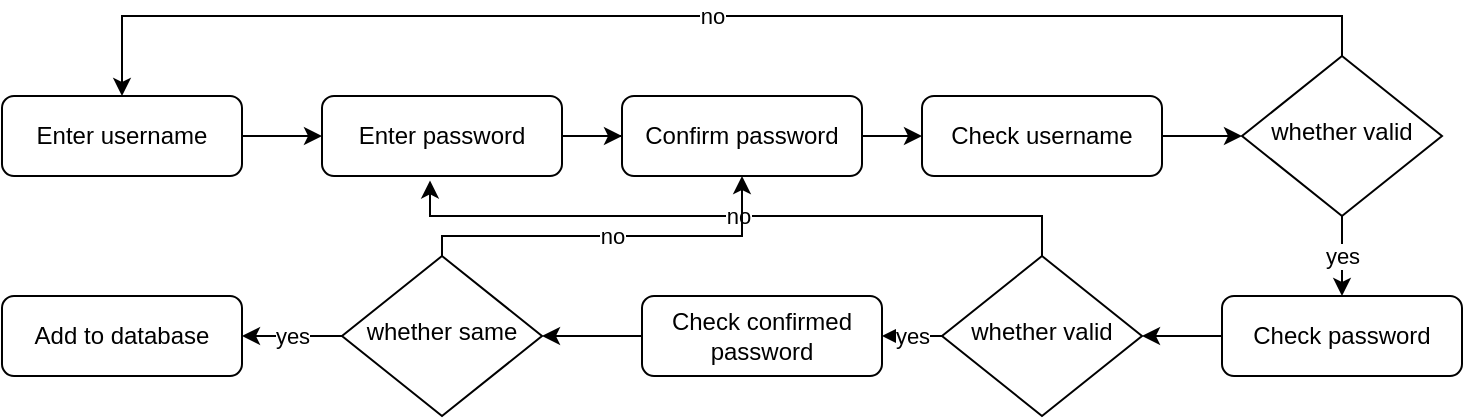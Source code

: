 <mxfile version="14.6.4" type="github">
  <diagram id="C5RBs43oDa-KdzZeNtuy" name="Page-1">
    <mxGraphModel dx="1038" dy="524" grid="1" gridSize="10" guides="1" tooltips="1" connect="1" arrows="1" fold="1" page="1" pageScale="1" pageWidth="827" pageHeight="1169" math="0" shadow="0">
      <root>
        <mxCell id="WIyWlLk6GJQsqaUBKTNV-0" />
        <mxCell id="WIyWlLk6GJQsqaUBKTNV-1" parent="WIyWlLk6GJQsqaUBKTNV-0" />
        <mxCell id="_i0vEQZqMpJxU1If-YCk-2" style="edgeStyle=orthogonalEdgeStyle;rounded=0;orthogonalLoop=1;jettySize=auto;html=1;entryX=0;entryY=0.5;entryDx=0;entryDy=0;startArrow=none;" edge="1" parent="WIyWlLk6GJQsqaUBKTNV-1" source="_i0vEQZqMpJxU1If-YCk-12" target="_i0vEQZqMpJxU1If-YCk-1">
          <mxGeometry relative="1" as="geometry" />
        </mxCell>
        <mxCell id="_i0vEQZqMpJxU1If-YCk-14" style="edgeStyle=orthogonalEdgeStyle;rounded=0;orthogonalLoop=1;jettySize=auto;html=1;entryX=0;entryY=0.5;entryDx=0;entryDy=0;" edge="1" parent="WIyWlLk6GJQsqaUBKTNV-1" source="WIyWlLk6GJQsqaUBKTNV-3" target="_i0vEQZqMpJxU1If-YCk-12">
          <mxGeometry relative="1" as="geometry" />
        </mxCell>
        <mxCell id="WIyWlLk6GJQsqaUBKTNV-3" value="Enter password" style="rounded=1;whiteSpace=wrap;html=1;fontSize=12;glass=0;strokeWidth=1;shadow=0;" parent="WIyWlLk6GJQsqaUBKTNV-1" vertex="1">
          <mxGeometry x="160" y="280" width="120" height="40" as="geometry" />
        </mxCell>
        <mxCell id="dkf_GmvqIqEeCcAZEyEm-6" value="no" style="edgeStyle=orthogonalEdgeStyle;rounded=0;orthogonalLoop=1;jettySize=auto;html=1;entryX=0.5;entryY=0;entryDx=0;entryDy=0;" parent="WIyWlLk6GJQsqaUBKTNV-1" source="WIyWlLk6GJQsqaUBKTNV-6" target="_i0vEQZqMpJxU1If-YCk-8" edge="1">
          <mxGeometry relative="1" as="geometry">
            <Array as="points">
              <mxPoint x="670" y="240" />
              <mxPoint x="60" y="240" />
            </Array>
          </mxGeometry>
        </mxCell>
        <mxCell id="dkf_GmvqIqEeCcAZEyEm-7" value="yes" style="edgeStyle=orthogonalEdgeStyle;rounded=0;orthogonalLoop=1;jettySize=auto;html=1;entryX=0.5;entryY=0;entryDx=0;entryDy=0;" parent="WIyWlLk6GJQsqaUBKTNV-1" source="WIyWlLk6GJQsqaUBKTNV-6" target="dkf_GmvqIqEeCcAZEyEm-8" edge="1">
          <mxGeometry relative="1" as="geometry">
            <mxPoint x="220" y="280" as="targetPoint" />
            <Array as="points" />
          </mxGeometry>
        </mxCell>
        <mxCell id="WIyWlLk6GJQsqaUBKTNV-6" value="whether valid" style="rhombus;whiteSpace=wrap;html=1;shadow=0;fontFamily=Helvetica;fontSize=12;align=center;strokeWidth=1;spacing=6;spacingTop=-4;" parent="WIyWlLk6GJQsqaUBKTNV-1" vertex="1">
          <mxGeometry x="620" y="260" width="100" height="80" as="geometry" />
        </mxCell>
        <mxCell id="_i0vEQZqMpJxU1If-YCk-5" style="edgeStyle=orthogonalEdgeStyle;rounded=0;orthogonalLoop=1;jettySize=auto;html=1;" edge="1" parent="WIyWlLk6GJQsqaUBKTNV-1" source="dkf_GmvqIqEeCcAZEyEm-8" target="_i0vEQZqMpJxU1If-YCk-4">
          <mxGeometry relative="1" as="geometry" />
        </mxCell>
        <mxCell id="dkf_GmvqIqEeCcAZEyEm-8" value="Check password" style="rounded=1;whiteSpace=wrap;html=1;fontSize=12;glass=0;strokeWidth=1;shadow=0;" parent="WIyWlLk6GJQsqaUBKTNV-1" vertex="1">
          <mxGeometry x="610" y="380" width="120" height="40" as="geometry" />
        </mxCell>
        <mxCell id="dkf_GmvqIqEeCcAZEyEm-9" value="Add to database" style="rounded=1;whiteSpace=wrap;html=1;fontSize=12;glass=0;strokeWidth=1;shadow=0;" parent="WIyWlLk6GJQsqaUBKTNV-1" vertex="1">
          <mxGeometry y="380" width="120" height="40" as="geometry" />
        </mxCell>
        <mxCell id="_i0vEQZqMpJxU1If-YCk-3" style="edgeStyle=orthogonalEdgeStyle;rounded=0;orthogonalLoop=1;jettySize=auto;html=1;" edge="1" parent="WIyWlLk6GJQsqaUBKTNV-1" source="_i0vEQZqMpJxU1If-YCk-1" target="WIyWlLk6GJQsqaUBKTNV-6">
          <mxGeometry relative="1" as="geometry" />
        </mxCell>
        <mxCell id="_i0vEQZqMpJxU1If-YCk-1" value="Check username" style="rounded=1;whiteSpace=wrap;html=1;fontSize=12;glass=0;strokeWidth=1;shadow=0;" vertex="1" parent="WIyWlLk6GJQsqaUBKTNV-1">
          <mxGeometry x="460" y="280" width="120" height="40" as="geometry" />
        </mxCell>
        <mxCell id="_i0vEQZqMpJxU1If-YCk-6" value="yes" style="edgeStyle=orthogonalEdgeStyle;rounded=0;orthogonalLoop=1;jettySize=auto;html=1;entryX=1;entryY=0.5;entryDx=0;entryDy=0;" edge="1" parent="WIyWlLk6GJQsqaUBKTNV-1" source="_i0vEQZqMpJxU1If-YCk-4" target="_i0vEQZqMpJxU1If-YCk-16">
          <mxGeometry relative="1" as="geometry">
            <mxPoint x="280" y="430" as="targetPoint" />
            <Array as="points" />
          </mxGeometry>
        </mxCell>
        <mxCell id="_i0vEQZqMpJxU1If-YCk-9" value="no" style="edgeStyle=orthogonalEdgeStyle;rounded=0;orthogonalLoop=1;jettySize=auto;html=1;entryX=0.45;entryY=1.055;entryDx=0;entryDy=0;entryPerimeter=0;exitX=0.5;exitY=0;exitDx=0;exitDy=0;" edge="1" parent="WIyWlLk6GJQsqaUBKTNV-1" source="_i0vEQZqMpJxU1If-YCk-4" target="WIyWlLk6GJQsqaUBKTNV-3">
          <mxGeometry relative="1" as="geometry">
            <Array as="points">
              <mxPoint x="520" y="340" />
              <mxPoint x="214" y="340" />
            </Array>
          </mxGeometry>
        </mxCell>
        <mxCell id="_i0vEQZqMpJxU1If-YCk-4" value="whether valid" style="rhombus;whiteSpace=wrap;html=1;shadow=0;fontFamily=Helvetica;fontSize=12;align=center;strokeWidth=1;spacing=6;spacingTop=-4;" vertex="1" parent="WIyWlLk6GJQsqaUBKTNV-1">
          <mxGeometry x="470" y="360" width="100" height="80" as="geometry" />
        </mxCell>
        <mxCell id="_i0vEQZqMpJxU1If-YCk-10" style="edgeStyle=orthogonalEdgeStyle;rounded=0;orthogonalLoop=1;jettySize=auto;html=1;" edge="1" parent="WIyWlLk6GJQsqaUBKTNV-1" source="_i0vEQZqMpJxU1If-YCk-8" target="WIyWlLk6GJQsqaUBKTNV-3">
          <mxGeometry relative="1" as="geometry" />
        </mxCell>
        <mxCell id="_i0vEQZqMpJxU1If-YCk-8" value="Enter username" style="rounded=1;whiteSpace=wrap;html=1;fontSize=12;glass=0;strokeWidth=1;shadow=0;" vertex="1" parent="WIyWlLk6GJQsqaUBKTNV-1">
          <mxGeometry y="280" width="120" height="40" as="geometry" />
        </mxCell>
        <mxCell id="_i0vEQZqMpJxU1If-YCk-12" value="Confirm password" style="rounded=1;whiteSpace=wrap;html=1;fontSize=12;glass=0;strokeWidth=1;shadow=0;" vertex="1" parent="WIyWlLk6GJQsqaUBKTNV-1">
          <mxGeometry x="310" y="280" width="120" height="40" as="geometry" />
        </mxCell>
        <mxCell id="_i0vEQZqMpJxU1If-YCk-13" value="" style="edgeStyle=orthogonalEdgeStyle;rounded=0;orthogonalLoop=1;jettySize=auto;html=1;entryX=0;entryY=0.5;entryDx=0;entryDy=0;endArrow=none;" edge="1" parent="WIyWlLk6GJQsqaUBKTNV-1" source="WIyWlLk6GJQsqaUBKTNV-3" target="_i0vEQZqMpJxU1If-YCk-12">
          <mxGeometry relative="1" as="geometry">
            <mxPoint x="280" y="300" as="sourcePoint" />
            <mxPoint x="414" y="300" as="targetPoint" />
          </mxGeometry>
        </mxCell>
        <mxCell id="_i0vEQZqMpJxU1If-YCk-18" style="edgeStyle=orthogonalEdgeStyle;rounded=0;orthogonalLoop=1;jettySize=auto;html=1;" edge="1" parent="WIyWlLk6GJQsqaUBKTNV-1" source="_i0vEQZqMpJxU1If-YCk-16" target="_i0vEQZqMpJxU1If-YCk-17">
          <mxGeometry relative="1" as="geometry" />
        </mxCell>
        <mxCell id="_i0vEQZqMpJxU1If-YCk-16" value="Check confirmed password" style="rounded=1;whiteSpace=wrap;html=1;fontSize=12;glass=0;strokeWidth=1;shadow=0;" vertex="1" parent="WIyWlLk6GJQsqaUBKTNV-1">
          <mxGeometry x="320" y="380" width="120" height="40" as="geometry" />
        </mxCell>
        <mxCell id="_i0vEQZqMpJxU1If-YCk-19" value="yes" style="edgeStyle=orthogonalEdgeStyle;rounded=0;orthogonalLoop=1;jettySize=auto;html=1;" edge="1" parent="WIyWlLk6GJQsqaUBKTNV-1" source="_i0vEQZqMpJxU1If-YCk-17" target="dkf_GmvqIqEeCcAZEyEm-9">
          <mxGeometry relative="1" as="geometry" />
        </mxCell>
        <mxCell id="_i0vEQZqMpJxU1If-YCk-20" value="no" style="edgeStyle=orthogonalEdgeStyle;rounded=0;orthogonalLoop=1;jettySize=auto;html=1;entryX=0.5;entryY=1;entryDx=0;entryDy=0;" edge="1" parent="WIyWlLk6GJQsqaUBKTNV-1" source="_i0vEQZqMpJxU1If-YCk-17" target="_i0vEQZqMpJxU1If-YCk-12">
          <mxGeometry relative="1" as="geometry">
            <Array as="points">
              <mxPoint x="220" y="350" />
              <mxPoint x="370" y="350" />
            </Array>
          </mxGeometry>
        </mxCell>
        <mxCell id="_i0vEQZqMpJxU1If-YCk-17" value="whether same" style="rhombus;whiteSpace=wrap;html=1;shadow=0;fontFamily=Helvetica;fontSize=12;align=center;strokeWidth=1;spacing=6;spacingTop=-4;" vertex="1" parent="WIyWlLk6GJQsqaUBKTNV-1">
          <mxGeometry x="170" y="360" width="100" height="80" as="geometry" />
        </mxCell>
      </root>
    </mxGraphModel>
  </diagram>
</mxfile>
